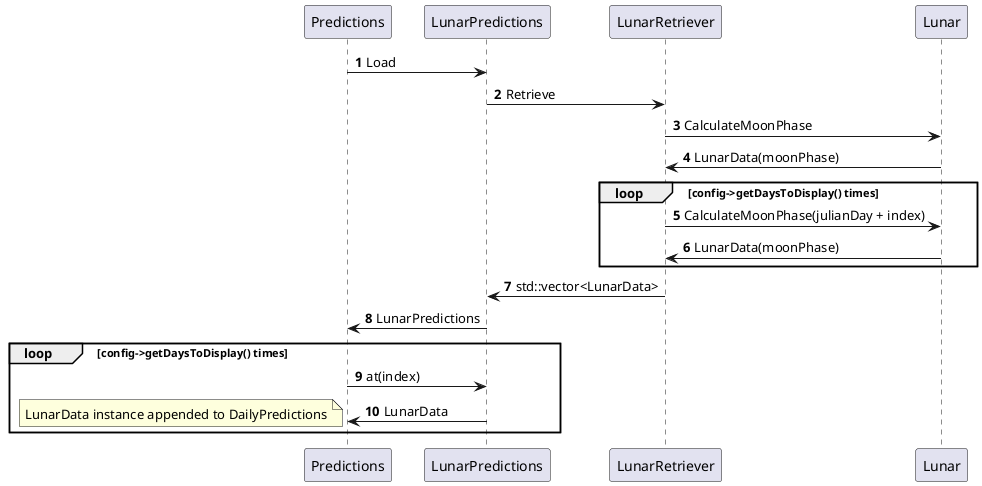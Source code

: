 @startuml
'https://plantuml.com/sequence-diagram

autonumber

Predictions -> LunarPredictions : Load

LunarPredictions -> LunarRetriever : Retrieve
LunarRetriever -> Lunar : CalculateMoonPhase
LunarRetriever <- Lunar : LunarData(moonPhase)
loop config->getDaysToDisplay() times
    LunarRetriever -> Lunar : CalculateMoonPhase(julianDay + index)
    LunarRetriever <- Lunar : LunarData(moonPhase)
end
LunarPredictions <- LunarRetriever : std::vector<LunarData>

Predictions <- LunarPredictions : LunarPredictions

loop config->getDaysToDisplay() times
    Predictions -> LunarPredictions : at(index)
    Predictions <- LunarPredictions : LunarData
    note left : LunarData instance appended to DailyPredictions
end

@enduml
